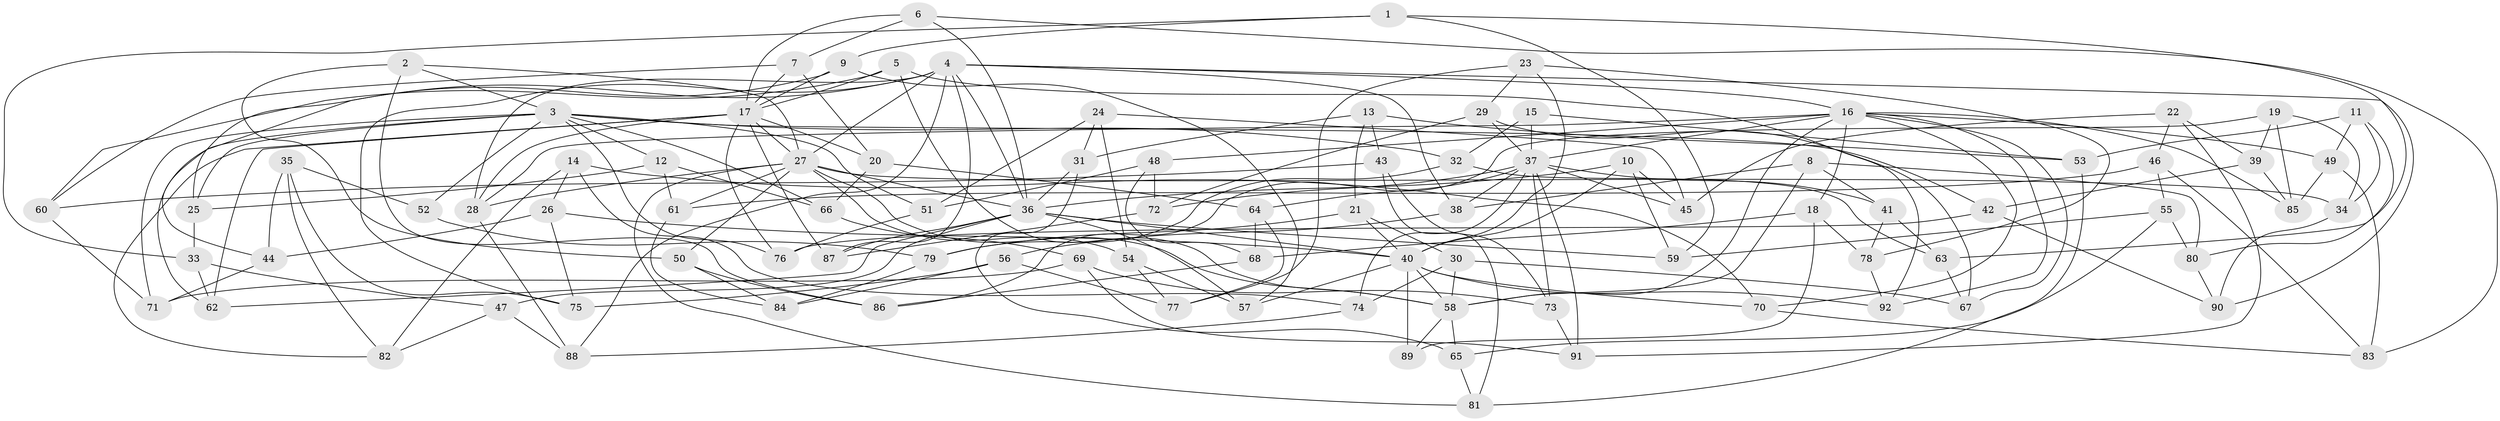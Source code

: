 // original degree distribution, {4: 1.0}
// Generated by graph-tools (version 1.1) at 2025/53/03/04/25 22:53:54]
// undirected, 92 vertices, 212 edges
graph export_dot {
  node [color=gray90,style=filled];
  1;
  2;
  3;
  4;
  5;
  6;
  7;
  8;
  9;
  10;
  11;
  12;
  13;
  14;
  15;
  16;
  17;
  18;
  19;
  20;
  21;
  22;
  23;
  24;
  25;
  26;
  27;
  28;
  29;
  30;
  31;
  32;
  33;
  34;
  35;
  36;
  37;
  38;
  39;
  40;
  41;
  42;
  43;
  44;
  45;
  46;
  47;
  48;
  49;
  50;
  51;
  52;
  53;
  54;
  55;
  56;
  57;
  58;
  59;
  60;
  61;
  62;
  63;
  64;
  65;
  66;
  67;
  68;
  69;
  70;
  71;
  72;
  73;
  74;
  75;
  76;
  77;
  78;
  79;
  80;
  81;
  82;
  83;
  84;
  85;
  86;
  87;
  88;
  89;
  90;
  91;
  92;
  1 -- 9 [weight=1.0];
  1 -- 33 [weight=1.0];
  1 -- 59 [weight=1.0];
  1 -- 63 [weight=1.0];
  2 -- 3 [weight=1.0];
  2 -- 27 [weight=1.0];
  2 -- 50 [weight=1.0];
  2 -- 86 [weight=1.0];
  3 -- 12 [weight=1.0];
  3 -- 25 [weight=1.0];
  3 -- 32 [weight=1.0];
  3 -- 42 [weight=1.0];
  3 -- 51 [weight=1.0];
  3 -- 52 [weight=2.0];
  3 -- 62 [weight=1.0];
  3 -- 66 [weight=1.0];
  3 -- 71 [weight=1.0];
  3 -- 76 [weight=1.0];
  4 -- 16 [weight=1.0];
  4 -- 27 [weight=2.0];
  4 -- 28 [weight=1.0];
  4 -- 36 [weight=2.0];
  4 -- 38 [weight=1.0];
  4 -- 44 [weight=1.0];
  4 -- 75 [weight=1.0];
  4 -- 87 [weight=1.0];
  4 -- 88 [weight=1.0];
  4 -- 90 [weight=1.0];
  5 -- 17 [weight=1.0];
  5 -- 58 [weight=1.0];
  5 -- 60 [weight=1.0];
  5 -- 92 [weight=1.0];
  6 -- 7 [weight=1.0];
  6 -- 17 [weight=1.0];
  6 -- 36 [weight=1.0];
  6 -- 83 [weight=1.0];
  7 -- 17 [weight=1.0];
  7 -- 20 [weight=1.0];
  7 -- 60 [weight=1.0];
  8 -- 38 [weight=1.0];
  8 -- 41 [weight=1.0];
  8 -- 58 [weight=1.0];
  8 -- 80 [weight=1.0];
  9 -- 17 [weight=1.0];
  9 -- 25 [weight=1.0];
  9 -- 57 [weight=1.0];
  10 -- 36 [weight=1.0];
  10 -- 40 [weight=1.0];
  10 -- 45 [weight=1.0];
  10 -- 59 [weight=1.0];
  11 -- 34 [weight=1.0];
  11 -- 49 [weight=1.0];
  11 -- 53 [weight=1.0];
  11 -- 80 [weight=1.0];
  12 -- 25 [weight=1.0];
  12 -- 61 [weight=1.0];
  12 -- 66 [weight=1.0];
  13 -- 21 [weight=1.0];
  13 -- 31 [weight=1.0];
  13 -- 43 [weight=1.0];
  13 -- 53 [weight=1.0];
  14 -- 26 [weight=1.0];
  14 -- 70 [weight=1.0];
  14 -- 74 [weight=1.0];
  14 -- 82 [weight=1.0];
  15 -- 32 [weight=1.0];
  15 -- 37 [weight=2.0];
  15 -- 53 [weight=1.0];
  16 -- 18 [weight=1.0];
  16 -- 28 [weight=1.0];
  16 -- 37 [weight=1.0];
  16 -- 48 [weight=1.0];
  16 -- 49 [weight=1.0];
  16 -- 58 [weight=2.0];
  16 -- 67 [weight=1.0];
  16 -- 70 [weight=1.0];
  16 -- 85 [weight=1.0];
  16 -- 92 [weight=1.0];
  17 -- 20 [weight=1.0];
  17 -- 27 [weight=1.0];
  17 -- 28 [weight=2.0];
  17 -- 62 [weight=1.0];
  17 -- 76 [weight=1.0];
  17 -- 82 [weight=1.0];
  17 -- 87 [weight=1.0];
  18 -- 68 [weight=1.0];
  18 -- 78 [weight=1.0];
  18 -- 89 [weight=1.0];
  19 -- 34 [weight=1.0];
  19 -- 39 [weight=1.0];
  19 -- 85 [weight=1.0];
  19 -- 86 [weight=1.0];
  20 -- 64 [weight=1.0];
  20 -- 66 [weight=1.0];
  21 -- 30 [weight=1.0];
  21 -- 40 [weight=1.0];
  21 -- 79 [weight=1.0];
  22 -- 39 [weight=1.0];
  22 -- 45 [weight=1.0];
  22 -- 46 [weight=1.0];
  22 -- 91 [weight=1.0];
  23 -- 29 [weight=1.0];
  23 -- 40 [weight=1.0];
  23 -- 77 [weight=1.0];
  23 -- 78 [weight=1.0];
  24 -- 31 [weight=1.0];
  24 -- 45 [weight=1.0];
  24 -- 51 [weight=1.0];
  24 -- 54 [weight=1.0];
  25 -- 33 [weight=1.0];
  26 -- 40 [weight=1.0];
  26 -- 44 [weight=1.0];
  26 -- 75 [weight=1.0];
  27 -- 28 [weight=1.0];
  27 -- 34 [weight=1.0];
  27 -- 36 [weight=1.0];
  27 -- 50 [weight=1.0];
  27 -- 54 [weight=1.0];
  27 -- 58 [weight=1.0];
  27 -- 61 [weight=1.0];
  27 -- 81 [weight=1.0];
  28 -- 88 [weight=1.0];
  29 -- 37 [weight=1.0];
  29 -- 67 [weight=1.0];
  29 -- 72 [weight=1.0];
  30 -- 58 [weight=1.0];
  30 -- 67 [weight=1.0];
  30 -- 74 [weight=1.0];
  31 -- 36 [weight=1.0];
  31 -- 65 [weight=1.0];
  32 -- 63 [weight=1.0];
  32 -- 79 [weight=1.0];
  33 -- 47 [weight=1.0];
  33 -- 62 [weight=1.0];
  34 -- 90 [weight=1.0];
  35 -- 44 [weight=1.0];
  35 -- 52 [weight=1.0];
  35 -- 75 [weight=1.0];
  35 -- 82 [weight=1.0];
  36 -- 40 [weight=1.0];
  36 -- 47 [weight=1.0];
  36 -- 57 [weight=1.0];
  36 -- 59 [weight=1.0];
  36 -- 62 [weight=1.0];
  36 -- 87 [weight=1.0];
  37 -- 38 [weight=1.0];
  37 -- 41 [weight=1.0];
  37 -- 45 [weight=1.0];
  37 -- 64 [weight=1.0];
  37 -- 72 [weight=1.0];
  37 -- 73 [weight=1.0];
  37 -- 74 [weight=1.0];
  37 -- 91 [weight=1.0];
  38 -- 56 [weight=1.0];
  39 -- 42 [weight=1.0];
  39 -- 85 [weight=1.0];
  40 -- 57 [weight=1.0];
  40 -- 58 [weight=2.0];
  40 -- 70 [weight=1.0];
  40 -- 89 [weight=2.0];
  40 -- 92 [weight=1.0];
  41 -- 63 [weight=1.0];
  41 -- 78 [weight=1.0];
  42 -- 76 [weight=1.0];
  42 -- 90 [weight=1.0];
  43 -- 60 [weight=1.0];
  43 -- 73 [weight=1.0];
  43 -- 81 [weight=1.0];
  44 -- 71 [weight=1.0];
  46 -- 55 [weight=1.0];
  46 -- 61 [weight=1.0];
  46 -- 83 [weight=1.0];
  47 -- 82 [weight=1.0];
  47 -- 88 [weight=1.0];
  48 -- 51 [weight=1.0];
  48 -- 68 [weight=1.0];
  48 -- 72 [weight=1.0];
  49 -- 83 [weight=1.0];
  49 -- 85 [weight=1.0];
  50 -- 84 [weight=1.0];
  50 -- 86 [weight=1.0];
  51 -- 76 [weight=1.0];
  52 -- 79 [weight=1.0];
  53 -- 81 [weight=1.0];
  54 -- 57 [weight=1.0];
  54 -- 77 [weight=1.0];
  55 -- 59 [weight=1.0];
  55 -- 65 [weight=1.0];
  55 -- 80 [weight=1.0];
  56 -- 75 [weight=1.0];
  56 -- 77 [weight=1.0];
  56 -- 84 [weight=1.0];
  58 -- 65 [weight=1.0];
  58 -- 89 [weight=1.0];
  60 -- 71 [weight=1.0];
  61 -- 84 [weight=1.0];
  63 -- 67 [weight=1.0];
  64 -- 68 [weight=1.0];
  64 -- 77 [weight=1.0];
  65 -- 81 [weight=1.0];
  66 -- 69 [weight=1.0];
  68 -- 86 [weight=1.0];
  69 -- 71 [weight=1.0];
  69 -- 73 [weight=1.0];
  69 -- 91 [weight=1.0];
  70 -- 83 [weight=1.0];
  72 -- 87 [weight=1.0];
  73 -- 91 [weight=1.0];
  74 -- 88 [weight=1.0];
  78 -- 92 [weight=1.0];
  79 -- 84 [weight=1.0];
  80 -- 90 [weight=1.0];
}

